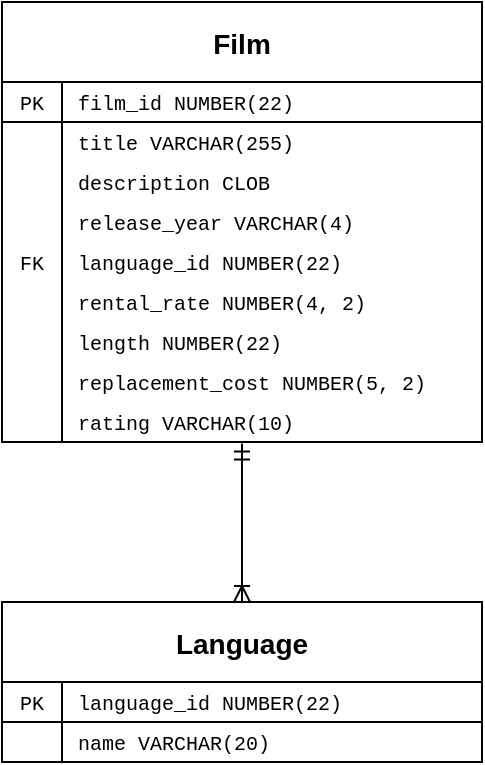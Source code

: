 <mxfile version="24.7.8">
  <diagram id="R2lEEEUBdFMjLlhIrx00" name="UML">
    <mxGraphModel dx="1242" dy="805" grid="1" gridSize="10" guides="1" tooltips="1" connect="1" arrows="1" fold="1" page="1" pageScale="1" pageWidth="320" pageHeight="460" math="0" shadow="0" extFonts="Permanent Marker^https://fonts.googleapis.com/css?family=Permanent+Marker">
      <root>
        <mxCell id="0" />
        <mxCell id="1" parent="0" />
        <mxCell id="918bhYTfLLuf7zGoPPsO-180" value="Language" style="shape=table;startSize=40;container=1;collapsible=0;childLayout=tableLayout;fixedRows=1;rowLines=0;fontStyle=1;align=center;resizeLast=1;fontSize=14;swimlaneFillColor=none;fontFamily=Helvetica;" parent="1" vertex="1">
          <mxGeometry x="40" y="340" width="240" height="80" as="geometry">
            <mxRectangle x="120" y="120" width="80" height="30" as="alternateBounds" />
          </mxGeometry>
        </mxCell>
        <mxCell id="918bhYTfLLuf7zGoPPsO-181" value="" style="shape=partialRectangle;collapsible=0;dropTarget=0;pointerEvents=0;fillColor=none;points=[[0,0.5],[1,0.5]];portConstraint=eastwest;top=0;left=0;right=0;bottom=1;fontSize=10;fontFamily=Courier New;" parent="918bhYTfLLuf7zGoPPsO-180" vertex="1">
          <mxGeometry y="40" width="240" height="20" as="geometry" />
        </mxCell>
        <mxCell id="918bhYTfLLuf7zGoPPsO-182" value="PK" style="shape=partialRectangle;overflow=hidden;connectable=0;fillColor=none;top=0;left=0;bottom=0;right=0;fontStyle=0;fontSize=10;fontFamily=Courier New;" parent="918bhYTfLLuf7zGoPPsO-181" vertex="1">
          <mxGeometry width="30" height="20" as="geometry">
            <mxRectangle width="30" height="20" as="alternateBounds" />
          </mxGeometry>
        </mxCell>
        <mxCell id="918bhYTfLLuf7zGoPPsO-183" value="language_id NUMBER(22)" style="shape=partialRectangle;overflow=hidden;connectable=0;fillColor=none;top=0;left=0;bottom=0;right=0;align=left;spacingLeft=6;fontStyle=0;fontSize=10;fontFamily=Courier New;" parent="918bhYTfLLuf7zGoPPsO-181" vertex="1">
          <mxGeometry x="30" width="210" height="20" as="geometry">
            <mxRectangle width="210" height="20" as="alternateBounds" />
          </mxGeometry>
        </mxCell>
        <mxCell id="918bhYTfLLuf7zGoPPsO-184" value="" style="shape=partialRectangle;collapsible=0;dropTarget=0;pointerEvents=0;fillColor=none;points=[[0,0.5],[1,0.5]];portConstraint=eastwest;top=0;left=0;right=0;bottom=0;fontSize=10;fontFamily=Courier New;" parent="918bhYTfLLuf7zGoPPsO-180" vertex="1">
          <mxGeometry y="60" width="240" height="20" as="geometry" />
        </mxCell>
        <mxCell id="918bhYTfLLuf7zGoPPsO-185" value="" style="shape=partialRectangle;overflow=hidden;connectable=0;fillColor=none;top=0;left=0;bottom=0;right=0;fontSize=10;fontFamily=Courier New;" parent="918bhYTfLLuf7zGoPPsO-184" vertex="1">
          <mxGeometry width="30" height="20" as="geometry">
            <mxRectangle width="30" height="20" as="alternateBounds" />
          </mxGeometry>
        </mxCell>
        <mxCell id="918bhYTfLLuf7zGoPPsO-186" value="name VARCHAR(20)" style="shape=partialRectangle;overflow=hidden;connectable=0;fillColor=none;top=0;left=0;bottom=0;right=0;align=left;spacingLeft=6;fontSize=10;fontStyle=0;fontFamily=Courier New;" parent="918bhYTfLLuf7zGoPPsO-184" vertex="1">
          <mxGeometry x="30" width="210" height="20" as="geometry">
            <mxRectangle width="210" height="20" as="alternateBounds" />
          </mxGeometry>
        </mxCell>
        <mxCell id="918bhYTfLLuf7zGoPPsO-271" value="Film" style="shape=table;startSize=40;container=1;collapsible=0;childLayout=tableLayout;fixedRows=1;rowLines=0;fontStyle=1;align=center;resizeLast=1;fontSize=14;swimlaneFillColor=none;fontFamily=Helvetica;" parent="1" vertex="1">
          <mxGeometry x="40" y="40" width="240" height="220" as="geometry">
            <mxRectangle x="120" y="120" width="80" height="30" as="alternateBounds" />
          </mxGeometry>
        </mxCell>
        <mxCell id="918bhYTfLLuf7zGoPPsO-272" value="" style="shape=partialRectangle;collapsible=0;dropTarget=0;pointerEvents=0;fillColor=none;points=[[0,0.5],[1,0.5]];portConstraint=eastwest;top=0;left=0;right=0;bottom=1;fontSize=10;fontFamily=Courier New;" parent="918bhYTfLLuf7zGoPPsO-271" vertex="1">
          <mxGeometry y="40" width="240" height="20" as="geometry" />
        </mxCell>
        <mxCell id="918bhYTfLLuf7zGoPPsO-273" value="PK" style="shape=partialRectangle;overflow=hidden;connectable=0;fillColor=none;top=0;left=0;bottom=0;right=0;fontStyle=0;fontSize=10;fontFamily=Courier New;" parent="918bhYTfLLuf7zGoPPsO-272" vertex="1">
          <mxGeometry width="30" height="20" as="geometry">
            <mxRectangle width="30" height="20" as="alternateBounds" />
          </mxGeometry>
        </mxCell>
        <mxCell id="918bhYTfLLuf7zGoPPsO-274" value="film_id NUMBER(22)" style="shape=partialRectangle;overflow=hidden;connectable=0;fillColor=none;top=0;left=0;bottom=0;right=0;align=left;spacingLeft=6;fontStyle=0;fontSize=10;fontFamily=Courier New;" parent="918bhYTfLLuf7zGoPPsO-272" vertex="1">
          <mxGeometry x="30" width="210" height="20" as="geometry">
            <mxRectangle width="210" height="20" as="alternateBounds" />
          </mxGeometry>
        </mxCell>
        <mxCell id="918bhYTfLLuf7zGoPPsO-275" value="" style="shape=partialRectangle;collapsible=0;dropTarget=0;pointerEvents=0;fillColor=none;points=[[0,0.5],[1,0.5]];portConstraint=eastwest;top=0;left=0;right=0;bottom=0;fontSize=10;fontFamily=Courier New;" parent="918bhYTfLLuf7zGoPPsO-271" vertex="1">
          <mxGeometry y="60" width="240" height="20" as="geometry" />
        </mxCell>
        <mxCell id="918bhYTfLLuf7zGoPPsO-276" value="" style="shape=partialRectangle;overflow=hidden;connectable=0;fillColor=none;top=0;left=0;bottom=0;right=0;fontSize=10;fontFamily=Courier New;" parent="918bhYTfLLuf7zGoPPsO-275" vertex="1">
          <mxGeometry width="30" height="20" as="geometry">
            <mxRectangle width="30" height="20" as="alternateBounds" />
          </mxGeometry>
        </mxCell>
        <mxCell id="918bhYTfLLuf7zGoPPsO-277" value="title VARCHAR(255)" style="shape=partialRectangle;overflow=hidden;connectable=0;fillColor=none;top=0;left=0;bottom=0;right=0;align=left;spacingLeft=6;fontSize=10;fontStyle=0;fontFamily=Courier New;" parent="918bhYTfLLuf7zGoPPsO-275" vertex="1">
          <mxGeometry x="30" width="210" height="20" as="geometry">
            <mxRectangle width="210" height="20" as="alternateBounds" />
          </mxGeometry>
        </mxCell>
        <mxCell id="918bhYTfLLuf7zGoPPsO-278" value="" style="shape=tableRow;horizontal=0;startSize=0;swimlaneHead=0;swimlaneBody=0;fillColor=none;collapsible=0;dropTarget=0;points=[[0,0.5],[1,0.5]];portConstraint=eastwest;top=0;left=0;right=0;bottom=0;" parent="918bhYTfLLuf7zGoPPsO-271" vertex="1">
          <mxGeometry y="80" width="240" height="20" as="geometry" />
        </mxCell>
        <mxCell id="918bhYTfLLuf7zGoPPsO-279" value="" style="shape=partialRectangle;connectable=0;fillColor=none;top=0;left=0;bottom=0;right=0;editable=1;overflow=hidden;fontSize=10;fontFamily=Courier New;" parent="918bhYTfLLuf7zGoPPsO-278" vertex="1">
          <mxGeometry width="30" height="20" as="geometry">
            <mxRectangle width="30" height="20" as="alternateBounds" />
          </mxGeometry>
        </mxCell>
        <mxCell id="918bhYTfLLuf7zGoPPsO-280" value="description CLOB" style="shape=partialRectangle;connectable=0;fillColor=none;top=0;left=0;bottom=0;right=0;align=left;spacingLeft=6;overflow=hidden;fontSize=10;fontFamily=Courier New;" parent="918bhYTfLLuf7zGoPPsO-278" vertex="1">
          <mxGeometry x="30" width="210" height="20" as="geometry">
            <mxRectangle width="210" height="20" as="alternateBounds" />
          </mxGeometry>
        </mxCell>
        <mxCell id="918bhYTfLLuf7zGoPPsO-281" value="" style="shape=tableRow;horizontal=0;startSize=0;swimlaneHead=0;swimlaneBody=0;fillColor=none;collapsible=0;dropTarget=0;points=[[0,0.5],[1,0.5]];portConstraint=eastwest;top=0;left=0;right=0;bottom=0;" parent="918bhYTfLLuf7zGoPPsO-271" vertex="1">
          <mxGeometry y="100" width="240" height="20" as="geometry" />
        </mxCell>
        <mxCell id="918bhYTfLLuf7zGoPPsO-282" value="" style="shape=partialRectangle;connectable=0;fillColor=none;top=0;left=0;bottom=0;right=0;editable=1;overflow=hidden;fontSize=10;fontFamily=Courier New;" parent="918bhYTfLLuf7zGoPPsO-281" vertex="1">
          <mxGeometry width="30" height="20" as="geometry">
            <mxRectangle width="30" height="20" as="alternateBounds" />
          </mxGeometry>
        </mxCell>
        <mxCell id="918bhYTfLLuf7zGoPPsO-283" value="release_year VARCHAR(4)" style="shape=partialRectangle;connectable=0;fillColor=none;top=0;left=0;bottom=0;right=0;align=left;spacingLeft=6;overflow=hidden;fontSize=10;fontFamily=Courier New;" parent="918bhYTfLLuf7zGoPPsO-281" vertex="1">
          <mxGeometry x="30" width="210" height="20" as="geometry">
            <mxRectangle width="210" height="20" as="alternateBounds" />
          </mxGeometry>
        </mxCell>
        <mxCell id="918bhYTfLLuf7zGoPPsO-284" value="" style="shape=tableRow;horizontal=0;startSize=0;swimlaneHead=0;swimlaneBody=0;fillColor=none;collapsible=0;dropTarget=0;points=[[0,0.5],[1,0.5]];portConstraint=eastwest;top=0;left=0;right=0;bottom=0;" parent="918bhYTfLLuf7zGoPPsO-271" vertex="1">
          <mxGeometry y="120" width="240" height="20" as="geometry" />
        </mxCell>
        <mxCell id="918bhYTfLLuf7zGoPPsO-285" value="FK" style="shape=partialRectangle;connectable=0;fillColor=none;top=0;left=0;bottom=0;right=0;editable=1;overflow=hidden;fontSize=10;fontFamily=Courier New;" parent="918bhYTfLLuf7zGoPPsO-284" vertex="1">
          <mxGeometry width="30" height="20" as="geometry">
            <mxRectangle width="30" height="20" as="alternateBounds" />
          </mxGeometry>
        </mxCell>
        <mxCell id="918bhYTfLLuf7zGoPPsO-286" value="language_id NUMBER(22)" style="shape=partialRectangle;connectable=0;fillColor=none;top=0;left=0;bottom=0;right=0;align=left;spacingLeft=6;overflow=hidden;fontSize=10;fontFamily=Courier New;" parent="918bhYTfLLuf7zGoPPsO-284" vertex="1">
          <mxGeometry x="30" width="210" height="20" as="geometry">
            <mxRectangle width="210" height="20" as="alternateBounds" />
          </mxGeometry>
        </mxCell>
        <mxCell id="918bhYTfLLuf7zGoPPsO-287" value="" style="shape=tableRow;horizontal=0;startSize=0;swimlaneHead=0;swimlaneBody=0;fillColor=none;collapsible=0;dropTarget=0;points=[[0,0.5],[1,0.5]];portConstraint=eastwest;top=0;left=0;right=0;bottom=0;" parent="918bhYTfLLuf7zGoPPsO-271" vertex="1">
          <mxGeometry y="140" width="240" height="20" as="geometry" />
        </mxCell>
        <mxCell id="918bhYTfLLuf7zGoPPsO-288" value="" style="shape=partialRectangle;connectable=0;fillColor=none;top=0;left=0;bottom=0;right=0;editable=1;overflow=hidden;fontSize=10;fontFamily=Courier New;" parent="918bhYTfLLuf7zGoPPsO-287" vertex="1">
          <mxGeometry width="30" height="20" as="geometry">
            <mxRectangle width="30" height="20" as="alternateBounds" />
          </mxGeometry>
        </mxCell>
        <mxCell id="918bhYTfLLuf7zGoPPsO-289" value="rental_rate NUMBER(4, 2)" style="shape=partialRectangle;connectable=0;fillColor=none;top=0;left=0;bottom=0;right=0;align=left;spacingLeft=6;overflow=hidden;fontSize=10;fontFamily=Courier New;" parent="918bhYTfLLuf7zGoPPsO-287" vertex="1">
          <mxGeometry x="30" width="210" height="20" as="geometry">
            <mxRectangle width="210" height="20" as="alternateBounds" />
          </mxGeometry>
        </mxCell>
        <mxCell id="918bhYTfLLuf7zGoPPsO-291" value="" style="shape=tableRow;horizontal=0;startSize=0;swimlaneHead=0;swimlaneBody=0;fillColor=none;collapsible=0;dropTarget=0;points=[[0,0.5],[1,0.5]];portConstraint=eastwest;top=0;left=0;right=0;bottom=0;" parent="918bhYTfLLuf7zGoPPsO-271" vertex="1">
          <mxGeometry y="160" width="240" height="20" as="geometry" />
        </mxCell>
        <mxCell id="918bhYTfLLuf7zGoPPsO-292" value="" style="shape=partialRectangle;connectable=0;fillColor=none;top=0;left=0;bottom=0;right=0;editable=1;overflow=hidden;" parent="918bhYTfLLuf7zGoPPsO-291" vertex="1">
          <mxGeometry width="30" height="20" as="geometry">
            <mxRectangle width="30" height="20" as="alternateBounds" />
          </mxGeometry>
        </mxCell>
        <mxCell id="918bhYTfLLuf7zGoPPsO-293" value="length NUMBER(22)" style="shape=partialRectangle;connectable=0;fillColor=none;top=0;left=0;bottom=0;right=0;align=left;spacingLeft=6;overflow=hidden;fontSize=10;fontFamily=Courier New;" parent="918bhYTfLLuf7zGoPPsO-291" vertex="1">
          <mxGeometry x="30" width="210" height="20" as="geometry">
            <mxRectangle width="210" height="20" as="alternateBounds" />
          </mxGeometry>
        </mxCell>
        <mxCell id="918bhYTfLLuf7zGoPPsO-295" value="" style="shape=tableRow;horizontal=0;startSize=0;swimlaneHead=0;swimlaneBody=0;fillColor=none;collapsible=0;dropTarget=0;points=[[0,0.5],[1,0.5]];portConstraint=eastwest;top=0;left=0;right=0;bottom=0;" parent="918bhYTfLLuf7zGoPPsO-271" vertex="1">
          <mxGeometry y="180" width="240" height="20" as="geometry" />
        </mxCell>
        <mxCell id="918bhYTfLLuf7zGoPPsO-296" value="" style="shape=partialRectangle;connectable=0;fillColor=none;top=0;left=0;bottom=0;right=0;editable=1;overflow=hidden;" parent="918bhYTfLLuf7zGoPPsO-295" vertex="1">
          <mxGeometry width="30" height="20" as="geometry">
            <mxRectangle width="30" height="20" as="alternateBounds" />
          </mxGeometry>
        </mxCell>
        <mxCell id="918bhYTfLLuf7zGoPPsO-297" value="replacement_cost NUMBER(5, 2)" style="shape=partialRectangle;connectable=0;fillColor=none;top=0;left=0;bottom=0;right=0;align=left;spacingLeft=6;overflow=hidden;fontSize=10;fontFamily=Courier New;" parent="918bhYTfLLuf7zGoPPsO-295" vertex="1">
          <mxGeometry x="30" width="210" height="20" as="geometry">
            <mxRectangle width="210" height="20" as="alternateBounds" />
          </mxGeometry>
        </mxCell>
        <mxCell id="918bhYTfLLuf7zGoPPsO-299" value="" style="shape=tableRow;horizontal=0;startSize=0;swimlaneHead=0;swimlaneBody=0;fillColor=none;collapsible=0;dropTarget=0;points=[[0,0.5],[1,0.5]];portConstraint=eastwest;top=0;left=0;right=0;bottom=0;" parent="918bhYTfLLuf7zGoPPsO-271" vertex="1">
          <mxGeometry y="200" width="240" height="20" as="geometry" />
        </mxCell>
        <mxCell id="918bhYTfLLuf7zGoPPsO-300" value="" style="shape=partialRectangle;connectable=0;fillColor=none;top=0;left=0;bottom=0;right=0;editable=1;overflow=hidden;" parent="918bhYTfLLuf7zGoPPsO-299" vertex="1">
          <mxGeometry width="30" height="20" as="geometry">
            <mxRectangle width="30" height="20" as="alternateBounds" />
          </mxGeometry>
        </mxCell>
        <mxCell id="918bhYTfLLuf7zGoPPsO-301" value="rating VARCHAR(10)" style="shape=partialRectangle;connectable=0;fillColor=none;top=0;left=0;bottom=0;right=0;align=left;spacingLeft=6;overflow=hidden;fontSize=10;fontFamily=Courier New;" parent="918bhYTfLLuf7zGoPPsO-299" vertex="1">
          <mxGeometry x="30" width="210" height="20" as="geometry">
            <mxRectangle width="210" height="20" as="alternateBounds" />
          </mxGeometry>
        </mxCell>
        <mxCell id="f3GM1m3M4i72AtEq1m2r-40" value="" style="edgeStyle=orthogonalEdgeStyle;fontSize=12;html=1;endArrow=ERoneToMany;startArrow=ERmandOne;rounded=0;entryX=0.5;entryY=0;entryDx=0;entryDy=0;exitX=0.5;exitY=1.035;exitDx=0;exitDy=0;exitPerimeter=0;" parent="1" source="918bhYTfLLuf7zGoPPsO-299" target="918bhYTfLLuf7zGoPPsO-180" edge="1">
          <mxGeometry width="100" height="100" relative="1" as="geometry">
            <mxPoint x="160" y="280" as="sourcePoint" />
            <mxPoint x="170" y="610" as="targetPoint" />
            <Array as="points" />
          </mxGeometry>
        </mxCell>
      </root>
    </mxGraphModel>
  </diagram>
</mxfile>
